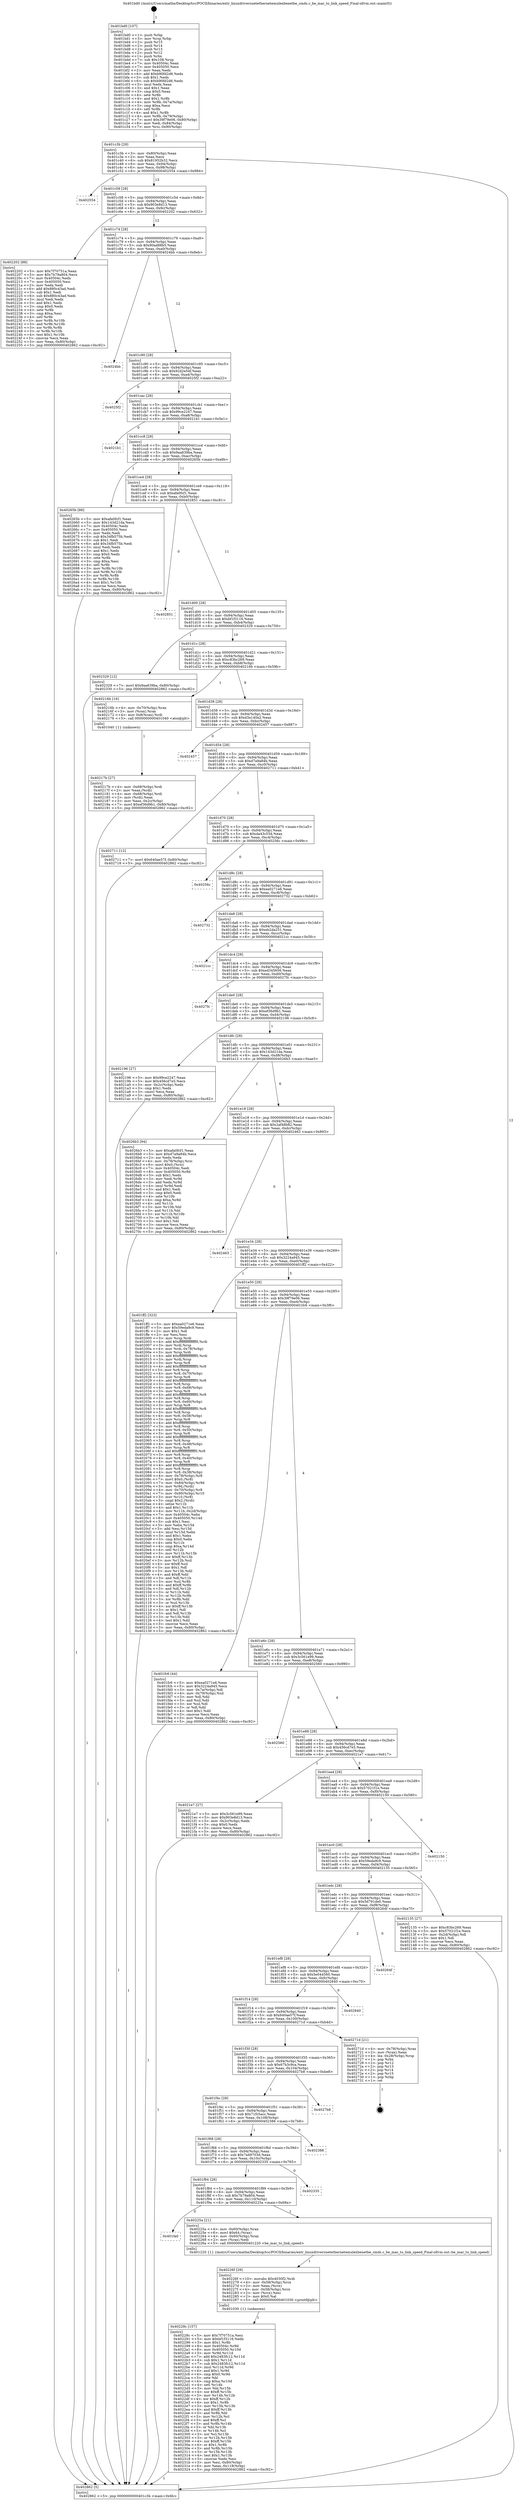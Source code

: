 digraph "0x401bd0" {
  label = "0x401bd0 (/mnt/c/Users/mathe/Desktop/tcc/POCII/binaries/extr_linuxdriversnetethernetemulexbenetbe_cmds.c_be_mac_to_link_speed_Final-ollvm.out::main(0))"
  labelloc = "t"
  node[shape=record]

  Entry [label="",width=0.3,height=0.3,shape=circle,fillcolor=black,style=filled]
  "0x401c3b" [label="{
     0x401c3b [29]\l
     | [instrs]\l
     &nbsp;&nbsp;0x401c3b \<+3\>: mov -0x80(%rbp),%eax\l
     &nbsp;&nbsp;0x401c3e \<+2\>: mov %eax,%ecx\l
     &nbsp;&nbsp;0x401c40 \<+6\>: sub $0x81952b32,%ecx\l
     &nbsp;&nbsp;0x401c46 \<+6\>: mov %eax,-0x94(%rbp)\l
     &nbsp;&nbsp;0x401c4c \<+6\>: mov %ecx,-0x98(%rbp)\l
     &nbsp;&nbsp;0x401c52 \<+6\>: je 0000000000402554 \<main+0x984\>\l
  }"]
  "0x402554" [label="{
     0x402554\l
  }", style=dashed]
  "0x401c58" [label="{
     0x401c58 [28]\l
     | [instrs]\l
     &nbsp;&nbsp;0x401c58 \<+5\>: jmp 0000000000401c5d \<main+0x8d\>\l
     &nbsp;&nbsp;0x401c5d \<+6\>: mov -0x94(%rbp),%eax\l
     &nbsp;&nbsp;0x401c63 \<+5\>: sub $0x903e8d13,%eax\l
     &nbsp;&nbsp;0x401c68 \<+6\>: mov %eax,-0x9c(%rbp)\l
     &nbsp;&nbsp;0x401c6e \<+6\>: je 0000000000402202 \<main+0x632\>\l
  }"]
  Exit [label="",width=0.3,height=0.3,shape=circle,fillcolor=black,style=filled,peripheries=2]
  "0x402202" [label="{
     0x402202 [88]\l
     | [instrs]\l
     &nbsp;&nbsp;0x402202 \<+5\>: mov $0x7f70751a,%eax\l
     &nbsp;&nbsp;0x402207 \<+5\>: mov $0x7b79a804,%ecx\l
     &nbsp;&nbsp;0x40220c \<+7\>: mov 0x40504c,%edx\l
     &nbsp;&nbsp;0x402213 \<+7\>: mov 0x405050,%esi\l
     &nbsp;&nbsp;0x40221a \<+2\>: mov %edx,%edi\l
     &nbsp;&nbsp;0x40221c \<+6\>: add $0x880c43ad,%edi\l
     &nbsp;&nbsp;0x402222 \<+3\>: sub $0x1,%edi\l
     &nbsp;&nbsp;0x402225 \<+6\>: sub $0x880c43ad,%edi\l
     &nbsp;&nbsp;0x40222b \<+3\>: imul %edi,%edx\l
     &nbsp;&nbsp;0x40222e \<+3\>: and $0x1,%edx\l
     &nbsp;&nbsp;0x402231 \<+3\>: cmp $0x0,%edx\l
     &nbsp;&nbsp;0x402234 \<+4\>: sete %r8b\l
     &nbsp;&nbsp;0x402238 \<+3\>: cmp $0xa,%esi\l
     &nbsp;&nbsp;0x40223b \<+4\>: setl %r9b\l
     &nbsp;&nbsp;0x40223f \<+3\>: mov %r8b,%r10b\l
     &nbsp;&nbsp;0x402242 \<+3\>: and %r9b,%r10b\l
     &nbsp;&nbsp;0x402245 \<+3\>: xor %r9b,%r8b\l
     &nbsp;&nbsp;0x402248 \<+3\>: or %r8b,%r10b\l
     &nbsp;&nbsp;0x40224b \<+4\>: test $0x1,%r10b\l
     &nbsp;&nbsp;0x40224f \<+3\>: cmovne %ecx,%eax\l
     &nbsp;&nbsp;0x402252 \<+3\>: mov %eax,-0x80(%rbp)\l
     &nbsp;&nbsp;0x402255 \<+5\>: jmp 0000000000402862 \<main+0xc92\>\l
  }"]
  "0x401c74" [label="{
     0x401c74 [28]\l
     | [instrs]\l
     &nbsp;&nbsp;0x401c74 \<+5\>: jmp 0000000000401c79 \<main+0xa9\>\l
     &nbsp;&nbsp;0x401c79 \<+6\>: mov -0x94(%rbp),%eax\l
     &nbsp;&nbsp;0x401c7f \<+5\>: sub $0x90ad88b5,%eax\l
     &nbsp;&nbsp;0x401c84 \<+6\>: mov %eax,-0xa0(%rbp)\l
     &nbsp;&nbsp;0x401c8a \<+6\>: je 00000000004024bb \<main+0x8eb\>\l
  }"]
  "0x40228c" [label="{
     0x40228c [157]\l
     | [instrs]\l
     &nbsp;&nbsp;0x40228c \<+5\>: mov $0x7f70751a,%esi\l
     &nbsp;&nbsp;0x402291 \<+5\>: mov $0xbf1f3116,%edx\l
     &nbsp;&nbsp;0x402296 \<+3\>: mov $0x1,%r8b\l
     &nbsp;&nbsp;0x402299 \<+8\>: mov 0x40504c,%r9d\l
     &nbsp;&nbsp;0x4022a1 \<+8\>: mov 0x405050,%r10d\l
     &nbsp;&nbsp;0x4022a9 \<+3\>: mov %r9d,%r11d\l
     &nbsp;&nbsp;0x4022ac \<+7\>: add $0x2483fc12,%r11d\l
     &nbsp;&nbsp;0x4022b3 \<+4\>: sub $0x1,%r11d\l
     &nbsp;&nbsp;0x4022b7 \<+7\>: sub $0x2483fc12,%r11d\l
     &nbsp;&nbsp;0x4022be \<+4\>: imul %r11d,%r9d\l
     &nbsp;&nbsp;0x4022c2 \<+4\>: and $0x1,%r9d\l
     &nbsp;&nbsp;0x4022c6 \<+4\>: cmp $0x0,%r9d\l
     &nbsp;&nbsp;0x4022ca \<+3\>: sete %bl\l
     &nbsp;&nbsp;0x4022cd \<+4\>: cmp $0xa,%r10d\l
     &nbsp;&nbsp;0x4022d1 \<+4\>: setl %r14b\l
     &nbsp;&nbsp;0x4022d5 \<+3\>: mov %bl,%r15b\l
     &nbsp;&nbsp;0x4022d8 \<+4\>: xor $0xff,%r15b\l
     &nbsp;&nbsp;0x4022dc \<+3\>: mov %r14b,%r12b\l
     &nbsp;&nbsp;0x4022df \<+4\>: xor $0xff,%r12b\l
     &nbsp;&nbsp;0x4022e3 \<+4\>: xor $0x1,%r8b\l
     &nbsp;&nbsp;0x4022e7 \<+3\>: mov %r15b,%r13b\l
     &nbsp;&nbsp;0x4022ea \<+4\>: and $0xff,%r13b\l
     &nbsp;&nbsp;0x4022ee \<+3\>: and %r8b,%bl\l
     &nbsp;&nbsp;0x4022f1 \<+3\>: mov %r12b,%cl\l
     &nbsp;&nbsp;0x4022f4 \<+3\>: and $0xff,%cl\l
     &nbsp;&nbsp;0x4022f7 \<+3\>: and %r8b,%r14b\l
     &nbsp;&nbsp;0x4022fa \<+3\>: or %bl,%r13b\l
     &nbsp;&nbsp;0x4022fd \<+3\>: or %r14b,%cl\l
     &nbsp;&nbsp;0x402300 \<+3\>: xor %cl,%r13b\l
     &nbsp;&nbsp;0x402303 \<+3\>: or %r12b,%r15b\l
     &nbsp;&nbsp;0x402306 \<+4\>: xor $0xff,%r15b\l
     &nbsp;&nbsp;0x40230a \<+4\>: or $0x1,%r8b\l
     &nbsp;&nbsp;0x40230e \<+3\>: and %r8b,%r15b\l
     &nbsp;&nbsp;0x402311 \<+3\>: or %r15b,%r13b\l
     &nbsp;&nbsp;0x402314 \<+4\>: test $0x1,%r13b\l
     &nbsp;&nbsp;0x402318 \<+3\>: cmovne %edx,%esi\l
     &nbsp;&nbsp;0x40231b \<+3\>: mov %esi,-0x80(%rbp)\l
     &nbsp;&nbsp;0x40231e \<+6\>: mov %eax,-0x118(%rbp)\l
     &nbsp;&nbsp;0x402324 \<+5\>: jmp 0000000000402862 \<main+0xc92\>\l
  }"]
  "0x4024bb" [label="{
     0x4024bb\l
  }", style=dashed]
  "0x401c90" [label="{
     0x401c90 [28]\l
     | [instrs]\l
     &nbsp;&nbsp;0x401c90 \<+5\>: jmp 0000000000401c95 \<main+0xc5\>\l
     &nbsp;&nbsp;0x401c95 \<+6\>: mov -0x94(%rbp),%eax\l
     &nbsp;&nbsp;0x401c9b \<+5\>: sub $0x92d2e54f,%eax\l
     &nbsp;&nbsp;0x401ca0 \<+6\>: mov %eax,-0xa4(%rbp)\l
     &nbsp;&nbsp;0x401ca6 \<+6\>: je 00000000004025f2 \<main+0xa22\>\l
  }"]
  "0x40226f" [label="{
     0x40226f [29]\l
     | [instrs]\l
     &nbsp;&nbsp;0x40226f \<+10\>: movabs $0x4030f2,%rdi\l
     &nbsp;&nbsp;0x402279 \<+4\>: mov -0x58(%rbp),%rcx\l
     &nbsp;&nbsp;0x40227d \<+2\>: mov %eax,(%rcx)\l
     &nbsp;&nbsp;0x40227f \<+4\>: mov -0x58(%rbp),%rcx\l
     &nbsp;&nbsp;0x402283 \<+2\>: mov (%rcx),%esi\l
     &nbsp;&nbsp;0x402285 \<+2\>: mov $0x0,%al\l
     &nbsp;&nbsp;0x402287 \<+5\>: call 0000000000401030 \<printf@plt\>\l
     | [calls]\l
     &nbsp;&nbsp;0x401030 \{1\} (unknown)\l
  }"]
  "0x4025f2" [label="{
     0x4025f2\l
  }", style=dashed]
  "0x401cac" [label="{
     0x401cac [28]\l
     | [instrs]\l
     &nbsp;&nbsp;0x401cac \<+5\>: jmp 0000000000401cb1 \<main+0xe1\>\l
     &nbsp;&nbsp;0x401cb1 \<+6\>: mov -0x94(%rbp),%eax\l
     &nbsp;&nbsp;0x401cb7 \<+5\>: sub $0x99ce2247,%eax\l
     &nbsp;&nbsp;0x401cbc \<+6\>: mov %eax,-0xa8(%rbp)\l
     &nbsp;&nbsp;0x401cc2 \<+6\>: je 00000000004021b1 \<main+0x5e1\>\l
  }"]
  "0x401fa0" [label="{
     0x401fa0\l
  }", style=dashed]
  "0x4021b1" [label="{
     0x4021b1\l
  }", style=dashed]
  "0x401cc8" [label="{
     0x401cc8 [28]\l
     | [instrs]\l
     &nbsp;&nbsp;0x401cc8 \<+5\>: jmp 0000000000401ccd \<main+0xfd\>\l
     &nbsp;&nbsp;0x401ccd \<+6\>: mov -0x94(%rbp),%eax\l
     &nbsp;&nbsp;0x401cd3 \<+5\>: sub $0x9aa639ba,%eax\l
     &nbsp;&nbsp;0x401cd8 \<+6\>: mov %eax,-0xac(%rbp)\l
     &nbsp;&nbsp;0x401cde \<+6\>: je 000000000040265b \<main+0xa8b\>\l
  }"]
  "0x40225a" [label="{
     0x40225a [21]\l
     | [instrs]\l
     &nbsp;&nbsp;0x40225a \<+4\>: mov -0x60(%rbp),%rax\l
     &nbsp;&nbsp;0x40225e \<+6\>: movl $0x64,(%rax)\l
     &nbsp;&nbsp;0x402264 \<+4\>: mov -0x60(%rbp),%rax\l
     &nbsp;&nbsp;0x402268 \<+2\>: mov (%rax),%edi\l
     &nbsp;&nbsp;0x40226a \<+5\>: call 0000000000401220 \<be_mac_to_link_speed\>\l
     | [calls]\l
     &nbsp;&nbsp;0x401220 \{1\} (/mnt/c/Users/mathe/Desktop/tcc/POCII/binaries/extr_linuxdriversnetethernetemulexbenetbe_cmds.c_be_mac_to_link_speed_Final-ollvm.out::be_mac_to_link_speed)\l
  }"]
  "0x40265b" [label="{
     0x40265b [88]\l
     | [instrs]\l
     &nbsp;&nbsp;0x40265b \<+5\>: mov $0xafa0fcf1,%eax\l
     &nbsp;&nbsp;0x402660 \<+5\>: mov $0x143d21da,%ecx\l
     &nbsp;&nbsp;0x402665 \<+7\>: mov 0x40504c,%edx\l
     &nbsp;&nbsp;0x40266c \<+7\>: mov 0x405050,%esi\l
     &nbsp;&nbsp;0x402673 \<+2\>: mov %edx,%edi\l
     &nbsp;&nbsp;0x402675 \<+6\>: sub $0x34fb575b,%edi\l
     &nbsp;&nbsp;0x40267b \<+3\>: sub $0x1,%edi\l
     &nbsp;&nbsp;0x40267e \<+6\>: add $0x34fb575b,%edi\l
     &nbsp;&nbsp;0x402684 \<+3\>: imul %edi,%edx\l
     &nbsp;&nbsp;0x402687 \<+3\>: and $0x1,%edx\l
     &nbsp;&nbsp;0x40268a \<+3\>: cmp $0x0,%edx\l
     &nbsp;&nbsp;0x40268d \<+4\>: sete %r8b\l
     &nbsp;&nbsp;0x402691 \<+3\>: cmp $0xa,%esi\l
     &nbsp;&nbsp;0x402694 \<+4\>: setl %r9b\l
     &nbsp;&nbsp;0x402698 \<+3\>: mov %r8b,%r10b\l
     &nbsp;&nbsp;0x40269b \<+3\>: and %r9b,%r10b\l
     &nbsp;&nbsp;0x40269e \<+3\>: xor %r9b,%r8b\l
     &nbsp;&nbsp;0x4026a1 \<+3\>: or %r8b,%r10b\l
     &nbsp;&nbsp;0x4026a4 \<+4\>: test $0x1,%r10b\l
     &nbsp;&nbsp;0x4026a8 \<+3\>: cmovne %ecx,%eax\l
     &nbsp;&nbsp;0x4026ab \<+3\>: mov %eax,-0x80(%rbp)\l
     &nbsp;&nbsp;0x4026ae \<+5\>: jmp 0000000000402862 \<main+0xc92\>\l
  }"]
  "0x401ce4" [label="{
     0x401ce4 [28]\l
     | [instrs]\l
     &nbsp;&nbsp;0x401ce4 \<+5\>: jmp 0000000000401ce9 \<main+0x119\>\l
     &nbsp;&nbsp;0x401ce9 \<+6\>: mov -0x94(%rbp),%eax\l
     &nbsp;&nbsp;0x401cef \<+5\>: sub $0xafa0fcf1,%eax\l
     &nbsp;&nbsp;0x401cf4 \<+6\>: mov %eax,-0xb0(%rbp)\l
     &nbsp;&nbsp;0x401cfa \<+6\>: je 0000000000402851 \<main+0xc81\>\l
  }"]
  "0x401f84" [label="{
     0x401f84 [28]\l
     | [instrs]\l
     &nbsp;&nbsp;0x401f84 \<+5\>: jmp 0000000000401f89 \<main+0x3b9\>\l
     &nbsp;&nbsp;0x401f89 \<+6\>: mov -0x94(%rbp),%eax\l
     &nbsp;&nbsp;0x401f8f \<+5\>: sub $0x7b79a804,%eax\l
     &nbsp;&nbsp;0x401f94 \<+6\>: mov %eax,-0x110(%rbp)\l
     &nbsp;&nbsp;0x401f9a \<+6\>: je 000000000040225a \<main+0x68a\>\l
  }"]
  "0x402851" [label="{
     0x402851\l
  }", style=dashed]
  "0x401d00" [label="{
     0x401d00 [28]\l
     | [instrs]\l
     &nbsp;&nbsp;0x401d00 \<+5\>: jmp 0000000000401d05 \<main+0x135\>\l
     &nbsp;&nbsp;0x401d05 \<+6\>: mov -0x94(%rbp),%eax\l
     &nbsp;&nbsp;0x401d0b \<+5\>: sub $0xbf1f3116,%eax\l
     &nbsp;&nbsp;0x401d10 \<+6\>: mov %eax,-0xb4(%rbp)\l
     &nbsp;&nbsp;0x401d16 \<+6\>: je 0000000000402329 \<main+0x759\>\l
  }"]
  "0x402335" [label="{
     0x402335\l
  }", style=dashed]
  "0x402329" [label="{
     0x402329 [12]\l
     | [instrs]\l
     &nbsp;&nbsp;0x402329 \<+7\>: movl $0x9aa639ba,-0x80(%rbp)\l
     &nbsp;&nbsp;0x402330 \<+5\>: jmp 0000000000402862 \<main+0xc92\>\l
  }"]
  "0x401d1c" [label="{
     0x401d1c [28]\l
     | [instrs]\l
     &nbsp;&nbsp;0x401d1c \<+5\>: jmp 0000000000401d21 \<main+0x151\>\l
     &nbsp;&nbsp;0x401d21 \<+6\>: mov -0x94(%rbp),%eax\l
     &nbsp;&nbsp;0x401d27 \<+5\>: sub $0xc83bc269,%eax\l
     &nbsp;&nbsp;0x401d2c \<+6\>: mov %eax,-0xb8(%rbp)\l
     &nbsp;&nbsp;0x401d32 \<+6\>: je 000000000040216b \<main+0x59b\>\l
  }"]
  "0x401f68" [label="{
     0x401f68 [28]\l
     | [instrs]\l
     &nbsp;&nbsp;0x401f68 \<+5\>: jmp 0000000000401f6d \<main+0x39d\>\l
     &nbsp;&nbsp;0x401f6d \<+6\>: mov -0x94(%rbp),%eax\l
     &nbsp;&nbsp;0x401f73 \<+5\>: sub $0x7a49703d,%eax\l
     &nbsp;&nbsp;0x401f78 \<+6\>: mov %eax,-0x10c(%rbp)\l
     &nbsp;&nbsp;0x401f7e \<+6\>: je 0000000000402335 \<main+0x765\>\l
  }"]
  "0x40216b" [label="{
     0x40216b [16]\l
     | [instrs]\l
     &nbsp;&nbsp;0x40216b \<+4\>: mov -0x70(%rbp),%rax\l
     &nbsp;&nbsp;0x40216f \<+3\>: mov (%rax),%rax\l
     &nbsp;&nbsp;0x402172 \<+4\>: mov 0x8(%rax),%rdi\l
     &nbsp;&nbsp;0x402176 \<+5\>: call 0000000000401040 \<atoi@plt\>\l
     | [calls]\l
     &nbsp;&nbsp;0x401040 \{1\} (unknown)\l
  }"]
  "0x401d38" [label="{
     0x401d38 [28]\l
     | [instrs]\l
     &nbsp;&nbsp;0x401d38 \<+5\>: jmp 0000000000401d3d \<main+0x16d\>\l
     &nbsp;&nbsp;0x401d3d \<+6\>: mov -0x94(%rbp),%eax\l
     &nbsp;&nbsp;0x401d43 \<+5\>: sub $0xd3a140a2,%eax\l
     &nbsp;&nbsp;0x401d48 \<+6\>: mov %eax,-0xbc(%rbp)\l
     &nbsp;&nbsp;0x401d4e \<+6\>: je 0000000000402457 \<main+0x887\>\l
  }"]
  "0x402388" [label="{
     0x402388\l
  }", style=dashed]
  "0x402457" [label="{
     0x402457\l
  }", style=dashed]
  "0x401d54" [label="{
     0x401d54 [28]\l
     | [instrs]\l
     &nbsp;&nbsp;0x401d54 \<+5\>: jmp 0000000000401d59 \<main+0x189\>\l
     &nbsp;&nbsp;0x401d59 \<+6\>: mov -0x94(%rbp),%eax\l
     &nbsp;&nbsp;0x401d5f \<+5\>: sub $0xd7a9a84b,%eax\l
     &nbsp;&nbsp;0x401d64 \<+6\>: mov %eax,-0xc0(%rbp)\l
     &nbsp;&nbsp;0x401d6a \<+6\>: je 0000000000402711 \<main+0xb41\>\l
  }"]
  "0x401f4c" [label="{
     0x401f4c [28]\l
     | [instrs]\l
     &nbsp;&nbsp;0x401f4c \<+5\>: jmp 0000000000401f51 \<main+0x381\>\l
     &nbsp;&nbsp;0x401f51 \<+6\>: mov -0x94(%rbp),%eax\l
     &nbsp;&nbsp;0x401f57 \<+5\>: sub $0x71fc5acc,%eax\l
     &nbsp;&nbsp;0x401f5c \<+6\>: mov %eax,-0x108(%rbp)\l
     &nbsp;&nbsp;0x401f62 \<+6\>: je 0000000000402388 \<main+0x7b8\>\l
  }"]
  "0x402711" [label="{
     0x402711 [12]\l
     | [instrs]\l
     &nbsp;&nbsp;0x402711 \<+7\>: movl $0x640ae57f,-0x80(%rbp)\l
     &nbsp;&nbsp;0x402718 \<+5\>: jmp 0000000000402862 \<main+0xc92\>\l
  }"]
  "0x401d70" [label="{
     0x401d70 [28]\l
     | [instrs]\l
     &nbsp;&nbsp;0x401d70 \<+5\>: jmp 0000000000401d75 \<main+0x1a5\>\l
     &nbsp;&nbsp;0x401d75 \<+6\>: mov -0x94(%rbp),%eax\l
     &nbsp;&nbsp;0x401d7b \<+5\>: sub $0xda43c53d,%eax\l
     &nbsp;&nbsp;0x401d80 \<+6\>: mov %eax,-0xc4(%rbp)\l
     &nbsp;&nbsp;0x401d86 \<+6\>: je 000000000040256c \<main+0x99c\>\l
  }"]
  "0x4027b8" [label="{
     0x4027b8\l
  }", style=dashed]
  "0x40256c" [label="{
     0x40256c\l
  }", style=dashed]
  "0x401d8c" [label="{
     0x401d8c [28]\l
     | [instrs]\l
     &nbsp;&nbsp;0x401d8c \<+5\>: jmp 0000000000401d91 \<main+0x1c1\>\l
     &nbsp;&nbsp;0x401d91 \<+6\>: mov -0x94(%rbp),%eax\l
     &nbsp;&nbsp;0x401d97 \<+5\>: sub $0xea0271e6,%eax\l
     &nbsp;&nbsp;0x401d9c \<+6\>: mov %eax,-0xc8(%rbp)\l
     &nbsp;&nbsp;0x401da2 \<+6\>: je 0000000000402732 \<main+0xb62\>\l
  }"]
  "0x401f30" [label="{
     0x401f30 [28]\l
     | [instrs]\l
     &nbsp;&nbsp;0x401f30 \<+5\>: jmp 0000000000401f35 \<main+0x365\>\l
     &nbsp;&nbsp;0x401f35 \<+6\>: mov -0x94(%rbp),%eax\l
     &nbsp;&nbsp;0x401f3b \<+5\>: sub $0x67b3c9ca,%eax\l
     &nbsp;&nbsp;0x401f40 \<+6\>: mov %eax,-0x104(%rbp)\l
     &nbsp;&nbsp;0x401f46 \<+6\>: je 00000000004027b8 \<main+0xbe8\>\l
  }"]
  "0x402732" [label="{
     0x402732\l
  }", style=dashed]
  "0x401da8" [label="{
     0x401da8 [28]\l
     | [instrs]\l
     &nbsp;&nbsp;0x401da8 \<+5\>: jmp 0000000000401dad \<main+0x1dd\>\l
     &nbsp;&nbsp;0x401dad \<+6\>: mov -0x94(%rbp),%eax\l
     &nbsp;&nbsp;0x401db3 \<+5\>: sub $0xeb2da251,%eax\l
     &nbsp;&nbsp;0x401db8 \<+6\>: mov %eax,-0xcc(%rbp)\l
     &nbsp;&nbsp;0x401dbe \<+6\>: je 00000000004021cc \<main+0x5fc\>\l
  }"]
  "0x40271d" [label="{
     0x40271d [21]\l
     | [instrs]\l
     &nbsp;&nbsp;0x40271d \<+4\>: mov -0x78(%rbp),%rax\l
     &nbsp;&nbsp;0x402721 \<+2\>: mov (%rax),%eax\l
     &nbsp;&nbsp;0x402723 \<+4\>: lea -0x28(%rbp),%rsp\l
     &nbsp;&nbsp;0x402727 \<+1\>: pop %rbx\l
     &nbsp;&nbsp;0x402728 \<+2\>: pop %r12\l
     &nbsp;&nbsp;0x40272a \<+2\>: pop %r13\l
     &nbsp;&nbsp;0x40272c \<+2\>: pop %r14\l
     &nbsp;&nbsp;0x40272e \<+2\>: pop %r15\l
     &nbsp;&nbsp;0x402730 \<+1\>: pop %rbp\l
     &nbsp;&nbsp;0x402731 \<+1\>: ret\l
  }"]
  "0x4021cc" [label="{
     0x4021cc\l
  }", style=dashed]
  "0x401dc4" [label="{
     0x401dc4 [28]\l
     | [instrs]\l
     &nbsp;&nbsp;0x401dc4 \<+5\>: jmp 0000000000401dc9 \<main+0x1f9\>\l
     &nbsp;&nbsp;0x401dc9 \<+6\>: mov -0x94(%rbp),%eax\l
     &nbsp;&nbsp;0x401dcf \<+5\>: sub $0xed345656,%eax\l
     &nbsp;&nbsp;0x401dd4 \<+6\>: mov %eax,-0xd0(%rbp)\l
     &nbsp;&nbsp;0x401dda \<+6\>: je 00000000004027fc \<main+0xc2c\>\l
  }"]
  "0x401f14" [label="{
     0x401f14 [28]\l
     | [instrs]\l
     &nbsp;&nbsp;0x401f14 \<+5\>: jmp 0000000000401f19 \<main+0x349\>\l
     &nbsp;&nbsp;0x401f19 \<+6\>: mov -0x94(%rbp),%eax\l
     &nbsp;&nbsp;0x401f1f \<+5\>: sub $0x640ae57f,%eax\l
     &nbsp;&nbsp;0x401f24 \<+6\>: mov %eax,-0x100(%rbp)\l
     &nbsp;&nbsp;0x401f2a \<+6\>: je 000000000040271d \<main+0xb4d\>\l
  }"]
  "0x4027fc" [label="{
     0x4027fc\l
  }", style=dashed]
  "0x401de0" [label="{
     0x401de0 [28]\l
     | [instrs]\l
     &nbsp;&nbsp;0x401de0 \<+5\>: jmp 0000000000401de5 \<main+0x215\>\l
     &nbsp;&nbsp;0x401de5 \<+6\>: mov -0x94(%rbp),%eax\l
     &nbsp;&nbsp;0x401deb \<+5\>: sub $0xef36d9b1,%eax\l
     &nbsp;&nbsp;0x401df0 \<+6\>: mov %eax,-0xd4(%rbp)\l
     &nbsp;&nbsp;0x401df6 \<+6\>: je 0000000000402196 \<main+0x5c6\>\l
  }"]
  "0x402840" [label="{
     0x402840\l
  }", style=dashed]
  "0x402196" [label="{
     0x402196 [27]\l
     | [instrs]\l
     &nbsp;&nbsp;0x402196 \<+5\>: mov $0x99ce2247,%eax\l
     &nbsp;&nbsp;0x40219b \<+5\>: mov $0x456cd7e5,%ecx\l
     &nbsp;&nbsp;0x4021a0 \<+3\>: mov -0x2c(%rbp),%edx\l
     &nbsp;&nbsp;0x4021a3 \<+3\>: cmp $0x1,%edx\l
     &nbsp;&nbsp;0x4021a6 \<+3\>: cmovl %ecx,%eax\l
     &nbsp;&nbsp;0x4021a9 \<+3\>: mov %eax,-0x80(%rbp)\l
     &nbsp;&nbsp;0x4021ac \<+5\>: jmp 0000000000402862 \<main+0xc92\>\l
  }"]
  "0x401dfc" [label="{
     0x401dfc [28]\l
     | [instrs]\l
     &nbsp;&nbsp;0x401dfc \<+5\>: jmp 0000000000401e01 \<main+0x231\>\l
     &nbsp;&nbsp;0x401e01 \<+6\>: mov -0x94(%rbp),%eax\l
     &nbsp;&nbsp;0x401e07 \<+5\>: sub $0x143d21da,%eax\l
     &nbsp;&nbsp;0x401e0c \<+6\>: mov %eax,-0xd8(%rbp)\l
     &nbsp;&nbsp;0x401e12 \<+6\>: je 00000000004026b3 \<main+0xae3\>\l
  }"]
  "0x401ef8" [label="{
     0x401ef8 [28]\l
     | [instrs]\l
     &nbsp;&nbsp;0x401ef8 \<+5\>: jmp 0000000000401efd \<main+0x32d\>\l
     &nbsp;&nbsp;0x401efd \<+6\>: mov -0x94(%rbp),%eax\l
     &nbsp;&nbsp;0x401f03 \<+5\>: sub $0x5e044560,%eax\l
     &nbsp;&nbsp;0x401f08 \<+6\>: mov %eax,-0xfc(%rbp)\l
     &nbsp;&nbsp;0x401f0e \<+6\>: je 0000000000402840 \<main+0xc70\>\l
  }"]
  "0x4026b3" [label="{
     0x4026b3 [94]\l
     | [instrs]\l
     &nbsp;&nbsp;0x4026b3 \<+5\>: mov $0xafa0fcf1,%eax\l
     &nbsp;&nbsp;0x4026b8 \<+5\>: mov $0xd7a9a84b,%ecx\l
     &nbsp;&nbsp;0x4026bd \<+2\>: xor %edx,%edx\l
     &nbsp;&nbsp;0x4026bf \<+4\>: mov -0x78(%rbp),%rsi\l
     &nbsp;&nbsp;0x4026c3 \<+6\>: movl $0x0,(%rsi)\l
     &nbsp;&nbsp;0x4026c9 \<+7\>: mov 0x40504c,%edi\l
     &nbsp;&nbsp;0x4026d0 \<+8\>: mov 0x405050,%r8d\l
     &nbsp;&nbsp;0x4026d8 \<+3\>: sub $0x1,%edx\l
     &nbsp;&nbsp;0x4026db \<+3\>: mov %edi,%r9d\l
     &nbsp;&nbsp;0x4026de \<+3\>: add %edx,%r9d\l
     &nbsp;&nbsp;0x4026e1 \<+4\>: imul %r9d,%edi\l
     &nbsp;&nbsp;0x4026e5 \<+3\>: and $0x1,%edi\l
     &nbsp;&nbsp;0x4026e8 \<+3\>: cmp $0x0,%edi\l
     &nbsp;&nbsp;0x4026eb \<+4\>: sete %r10b\l
     &nbsp;&nbsp;0x4026ef \<+4\>: cmp $0xa,%r8d\l
     &nbsp;&nbsp;0x4026f3 \<+4\>: setl %r11b\l
     &nbsp;&nbsp;0x4026f7 \<+3\>: mov %r10b,%bl\l
     &nbsp;&nbsp;0x4026fa \<+3\>: and %r11b,%bl\l
     &nbsp;&nbsp;0x4026fd \<+3\>: xor %r11b,%r10b\l
     &nbsp;&nbsp;0x402700 \<+3\>: or %r10b,%bl\l
     &nbsp;&nbsp;0x402703 \<+3\>: test $0x1,%bl\l
     &nbsp;&nbsp;0x402706 \<+3\>: cmovne %ecx,%eax\l
     &nbsp;&nbsp;0x402709 \<+3\>: mov %eax,-0x80(%rbp)\l
     &nbsp;&nbsp;0x40270c \<+5\>: jmp 0000000000402862 \<main+0xc92\>\l
  }"]
  "0x401e18" [label="{
     0x401e18 [28]\l
     | [instrs]\l
     &nbsp;&nbsp;0x401e18 \<+5\>: jmp 0000000000401e1d \<main+0x24d\>\l
     &nbsp;&nbsp;0x401e1d \<+6\>: mov -0x94(%rbp),%eax\l
     &nbsp;&nbsp;0x401e23 \<+5\>: sub $0x2af48b82,%eax\l
     &nbsp;&nbsp;0x401e28 \<+6\>: mov %eax,-0xdc(%rbp)\l
     &nbsp;&nbsp;0x401e2e \<+6\>: je 0000000000402463 \<main+0x893\>\l
  }"]
  "0x40264f" [label="{
     0x40264f\l
  }", style=dashed]
  "0x402463" [label="{
     0x402463\l
  }", style=dashed]
  "0x401e34" [label="{
     0x401e34 [28]\l
     | [instrs]\l
     &nbsp;&nbsp;0x401e34 \<+5\>: jmp 0000000000401e39 \<main+0x269\>\l
     &nbsp;&nbsp;0x401e39 \<+6\>: mov -0x94(%rbp),%eax\l
     &nbsp;&nbsp;0x401e3f \<+5\>: sub $0x3224a945,%eax\l
     &nbsp;&nbsp;0x401e44 \<+6\>: mov %eax,-0xe0(%rbp)\l
     &nbsp;&nbsp;0x401e4a \<+6\>: je 0000000000401ff2 \<main+0x422\>\l
  }"]
  "0x40217b" [label="{
     0x40217b [27]\l
     | [instrs]\l
     &nbsp;&nbsp;0x40217b \<+4\>: mov -0x68(%rbp),%rdi\l
     &nbsp;&nbsp;0x40217f \<+2\>: mov %eax,(%rdi)\l
     &nbsp;&nbsp;0x402181 \<+4\>: mov -0x68(%rbp),%rdi\l
     &nbsp;&nbsp;0x402185 \<+2\>: mov (%rdi),%eax\l
     &nbsp;&nbsp;0x402187 \<+3\>: mov %eax,-0x2c(%rbp)\l
     &nbsp;&nbsp;0x40218a \<+7\>: movl $0xef36d9b1,-0x80(%rbp)\l
     &nbsp;&nbsp;0x402191 \<+5\>: jmp 0000000000402862 \<main+0xc92\>\l
  }"]
  "0x401ff2" [label="{
     0x401ff2 [323]\l
     | [instrs]\l
     &nbsp;&nbsp;0x401ff2 \<+5\>: mov $0xea0271e6,%eax\l
     &nbsp;&nbsp;0x401ff7 \<+5\>: mov $0x59eda9c9,%ecx\l
     &nbsp;&nbsp;0x401ffc \<+2\>: mov $0x1,%dl\l
     &nbsp;&nbsp;0x401ffe \<+2\>: xor %esi,%esi\l
     &nbsp;&nbsp;0x402000 \<+3\>: mov %rsp,%rdi\l
     &nbsp;&nbsp;0x402003 \<+4\>: add $0xfffffffffffffff0,%rdi\l
     &nbsp;&nbsp;0x402007 \<+3\>: mov %rdi,%rsp\l
     &nbsp;&nbsp;0x40200a \<+4\>: mov %rdi,-0x78(%rbp)\l
     &nbsp;&nbsp;0x40200e \<+3\>: mov %rsp,%rdi\l
     &nbsp;&nbsp;0x402011 \<+4\>: add $0xfffffffffffffff0,%rdi\l
     &nbsp;&nbsp;0x402015 \<+3\>: mov %rdi,%rsp\l
     &nbsp;&nbsp;0x402018 \<+3\>: mov %rsp,%r8\l
     &nbsp;&nbsp;0x40201b \<+4\>: add $0xfffffffffffffff0,%r8\l
     &nbsp;&nbsp;0x40201f \<+3\>: mov %r8,%rsp\l
     &nbsp;&nbsp;0x402022 \<+4\>: mov %r8,-0x70(%rbp)\l
     &nbsp;&nbsp;0x402026 \<+3\>: mov %rsp,%r8\l
     &nbsp;&nbsp;0x402029 \<+4\>: add $0xfffffffffffffff0,%r8\l
     &nbsp;&nbsp;0x40202d \<+3\>: mov %r8,%rsp\l
     &nbsp;&nbsp;0x402030 \<+4\>: mov %r8,-0x68(%rbp)\l
     &nbsp;&nbsp;0x402034 \<+3\>: mov %rsp,%r8\l
     &nbsp;&nbsp;0x402037 \<+4\>: add $0xfffffffffffffff0,%r8\l
     &nbsp;&nbsp;0x40203b \<+3\>: mov %r8,%rsp\l
     &nbsp;&nbsp;0x40203e \<+4\>: mov %r8,-0x60(%rbp)\l
     &nbsp;&nbsp;0x402042 \<+3\>: mov %rsp,%r8\l
     &nbsp;&nbsp;0x402045 \<+4\>: add $0xfffffffffffffff0,%r8\l
     &nbsp;&nbsp;0x402049 \<+3\>: mov %r8,%rsp\l
     &nbsp;&nbsp;0x40204c \<+4\>: mov %r8,-0x58(%rbp)\l
     &nbsp;&nbsp;0x402050 \<+3\>: mov %rsp,%r8\l
     &nbsp;&nbsp;0x402053 \<+4\>: add $0xfffffffffffffff0,%r8\l
     &nbsp;&nbsp;0x402057 \<+3\>: mov %r8,%rsp\l
     &nbsp;&nbsp;0x40205a \<+4\>: mov %r8,-0x50(%rbp)\l
     &nbsp;&nbsp;0x40205e \<+3\>: mov %rsp,%r8\l
     &nbsp;&nbsp;0x402061 \<+4\>: add $0xfffffffffffffff0,%r8\l
     &nbsp;&nbsp;0x402065 \<+3\>: mov %r8,%rsp\l
     &nbsp;&nbsp;0x402068 \<+4\>: mov %r8,-0x48(%rbp)\l
     &nbsp;&nbsp;0x40206c \<+3\>: mov %rsp,%r8\l
     &nbsp;&nbsp;0x40206f \<+4\>: add $0xfffffffffffffff0,%r8\l
     &nbsp;&nbsp;0x402073 \<+3\>: mov %r8,%rsp\l
     &nbsp;&nbsp;0x402076 \<+4\>: mov %r8,-0x40(%rbp)\l
     &nbsp;&nbsp;0x40207a \<+3\>: mov %rsp,%r8\l
     &nbsp;&nbsp;0x40207d \<+4\>: add $0xfffffffffffffff0,%r8\l
     &nbsp;&nbsp;0x402081 \<+3\>: mov %r8,%rsp\l
     &nbsp;&nbsp;0x402084 \<+4\>: mov %r8,-0x38(%rbp)\l
     &nbsp;&nbsp;0x402088 \<+4\>: mov -0x78(%rbp),%r8\l
     &nbsp;&nbsp;0x40208c \<+7\>: movl $0x0,(%r8)\l
     &nbsp;&nbsp;0x402093 \<+7\>: mov -0x84(%rbp),%r9d\l
     &nbsp;&nbsp;0x40209a \<+3\>: mov %r9d,(%rdi)\l
     &nbsp;&nbsp;0x40209d \<+4\>: mov -0x70(%rbp),%r8\l
     &nbsp;&nbsp;0x4020a1 \<+7\>: mov -0x90(%rbp),%r10\l
     &nbsp;&nbsp;0x4020a8 \<+3\>: mov %r10,(%r8)\l
     &nbsp;&nbsp;0x4020ab \<+3\>: cmpl $0x2,(%rdi)\l
     &nbsp;&nbsp;0x4020ae \<+4\>: setne %r11b\l
     &nbsp;&nbsp;0x4020b2 \<+4\>: and $0x1,%r11b\l
     &nbsp;&nbsp;0x4020b6 \<+4\>: mov %r11b,-0x2d(%rbp)\l
     &nbsp;&nbsp;0x4020ba \<+7\>: mov 0x40504c,%ebx\l
     &nbsp;&nbsp;0x4020c1 \<+8\>: mov 0x405050,%r14d\l
     &nbsp;&nbsp;0x4020c9 \<+3\>: sub $0x1,%esi\l
     &nbsp;&nbsp;0x4020cc \<+3\>: mov %ebx,%r15d\l
     &nbsp;&nbsp;0x4020cf \<+3\>: add %esi,%r15d\l
     &nbsp;&nbsp;0x4020d2 \<+4\>: imul %r15d,%ebx\l
     &nbsp;&nbsp;0x4020d6 \<+3\>: and $0x1,%ebx\l
     &nbsp;&nbsp;0x4020d9 \<+3\>: cmp $0x0,%ebx\l
     &nbsp;&nbsp;0x4020dc \<+4\>: sete %r11b\l
     &nbsp;&nbsp;0x4020e0 \<+4\>: cmp $0xa,%r14d\l
     &nbsp;&nbsp;0x4020e4 \<+4\>: setl %r12b\l
     &nbsp;&nbsp;0x4020e8 \<+3\>: mov %r11b,%r13b\l
     &nbsp;&nbsp;0x4020eb \<+4\>: xor $0xff,%r13b\l
     &nbsp;&nbsp;0x4020ef \<+3\>: mov %r12b,%sil\l
     &nbsp;&nbsp;0x4020f2 \<+4\>: xor $0xff,%sil\l
     &nbsp;&nbsp;0x4020f6 \<+3\>: xor $0x1,%dl\l
     &nbsp;&nbsp;0x4020f9 \<+3\>: mov %r13b,%dil\l
     &nbsp;&nbsp;0x4020fc \<+4\>: and $0xff,%dil\l
     &nbsp;&nbsp;0x402100 \<+3\>: and %dl,%r11b\l
     &nbsp;&nbsp;0x402103 \<+3\>: mov %sil,%r8b\l
     &nbsp;&nbsp;0x402106 \<+4\>: and $0xff,%r8b\l
     &nbsp;&nbsp;0x40210a \<+3\>: and %dl,%r12b\l
     &nbsp;&nbsp;0x40210d \<+3\>: or %r11b,%dil\l
     &nbsp;&nbsp;0x402110 \<+3\>: or %r12b,%r8b\l
     &nbsp;&nbsp;0x402113 \<+3\>: xor %r8b,%dil\l
     &nbsp;&nbsp;0x402116 \<+3\>: or %sil,%r13b\l
     &nbsp;&nbsp;0x402119 \<+4\>: xor $0xff,%r13b\l
     &nbsp;&nbsp;0x40211d \<+3\>: or $0x1,%dl\l
     &nbsp;&nbsp;0x402120 \<+3\>: and %dl,%r13b\l
     &nbsp;&nbsp;0x402123 \<+3\>: or %r13b,%dil\l
     &nbsp;&nbsp;0x402126 \<+4\>: test $0x1,%dil\l
     &nbsp;&nbsp;0x40212a \<+3\>: cmovne %ecx,%eax\l
     &nbsp;&nbsp;0x40212d \<+3\>: mov %eax,-0x80(%rbp)\l
     &nbsp;&nbsp;0x402130 \<+5\>: jmp 0000000000402862 \<main+0xc92\>\l
  }"]
  "0x401e50" [label="{
     0x401e50 [28]\l
     | [instrs]\l
     &nbsp;&nbsp;0x401e50 \<+5\>: jmp 0000000000401e55 \<main+0x285\>\l
     &nbsp;&nbsp;0x401e55 \<+6\>: mov -0x94(%rbp),%eax\l
     &nbsp;&nbsp;0x401e5b \<+5\>: sub $0x39f79e06,%eax\l
     &nbsp;&nbsp;0x401e60 \<+6\>: mov %eax,-0xe4(%rbp)\l
     &nbsp;&nbsp;0x401e66 \<+6\>: je 0000000000401fc6 \<main+0x3f6\>\l
  }"]
  "0x401edc" [label="{
     0x401edc [28]\l
     | [instrs]\l
     &nbsp;&nbsp;0x401edc \<+5\>: jmp 0000000000401ee1 \<main+0x311\>\l
     &nbsp;&nbsp;0x401ee1 \<+6\>: mov -0x94(%rbp),%eax\l
     &nbsp;&nbsp;0x401ee7 \<+5\>: sub $0x5d791de0,%eax\l
     &nbsp;&nbsp;0x401eec \<+6\>: mov %eax,-0xf8(%rbp)\l
     &nbsp;&nbsp;0x401ef2 \<+6\>: je 000000000040264f \<main+0xa7f\>\l
  }"]
  "0x401fc6" [label="{
     0x401fc6 [44]\l
     | [instrs]\l
     &nbsp;&nbsp;0x401fc6 \<+5\>: mov $0xea0271e6,%eax\l
     &nbsp;&nbsp;0x401fcb \<+5\>: mov $0x3224a945,%ecx\l
     &nbsp;&nbsp;0x401fd0 \<+3\>: mov -0x7a(%rbp),%dl\l
     &nbsp;&nbsp;0x401fd3 \<+4\>: mov -0x79(%rbp),%sil\l
     &nbsp;&nbsp;0x401fd7 \<+3\>: mov %dl,%dil\l
     &nbsp;&nbsp;0x401fda \<+3\>: and %sil,%dil\l
     &nbsp;&nbsp;0x401fdd \<+3\>: xor %sil,%dl\l
     &nbsp;&nbsp;0x401fe0 \<+3\>: or %dl,%dil\l
     &nbsp;&nbsp;0x401fe3 \<+4\>: test $0x1,%dil\l
     &nbsp;&nbsp;0x401fe7 \<+3\>: cmovne %ecx,%eax\l
     &nbsp;&nbsp;0x401fea \<+3\>: mov %eax,-0x80(%rbp)\l
     &nbsp;&nbsp;0x401fed \<+5\>: jmp 0000000000402862 \<main+0xc92\>\l
  }"]
  "0x401e6c" [label="{
     0x401e6c [28]\l
     | [instrs]\l
     &nbsp;&nbsp;0x401e6c \<+5\>: jmp 0000000000401e71 \<main+0x2a1\>\l
     &nbsp;&nbsp;0x401e71 \<+6\>: mov -0x94(%rbp),%eax\l
     &nbsp;&nbsp;0x401e77 \<+5\>: sub $0x3c561e99,%eax\l
     &nbsp;&nbsp;0x401e7c \<+6\>: mov %eax,-0xe8(%rbp)\l
     &nbsp;&nbsp;0x401e82 \<+6\>: je 0000000000402560 \<main+0x990\>\l
  }"]
  "0x402862" [label="{
     0x402862 [5]\l
     | [instrs]\l
     &nbsp;&nbsp;0x402862 \<+5\>: jmp 0000000000401c3b \<main+0x6b\>\l
  }"]
  "0x401bd0" [label="{
     0x401bd0 [107]\l
     | [instrs]\l
     &nbsp;&nbsp;0x401bd0 \<+1\>: push %rbp\l
     &nbsp;&nbsp;0x401bd1 \<+3\>: mov %rsp,%rbp\l
     &nbsp;&nbsp;0x401bd4 \<+2\>: push %r15\l
     &nbsp;&nbsp;0x401bd6 \<+2\>: push %r14\l
     &nbsp;&nbsp;0x401bd8 \<+2\>: push %r13\l
     &nbsp;&nbsp;0x401bda \<+2\>: push %r12\l
     &nbsp;&nbsp;0x401bdc \<+1\>: push %rbx\l
     &nbsp;&nbsp;0x401bdd \<+7\>: sub $0x108,%rsp\l
     &nbsp;&nbsp;0x401be4 \<+7\>: mov 0x40504c,%eax\l
     &nbsp;&nbsp;0x401beb \<+7\>: mov 0x405050,%ecx\l
     &nbsp;&nbsp;0x401bf2 \<+2\>: mov %eax,%edx\l
     &nbsp;&nbsp;0x401bf4 \<+6\>: add $0xb90fd2d6,%edx\l
     &nbsp;&nbsp;0x401bfa \<+3\>: sub $0x1,%edx\l
     &nbsp;&nbsp;0x401bfd \<+6\>: sub $0xb90fd2d6,%edx\l
     &nbsp;&nbsp;0x401c03 \<+3\>: imul %edx,%eax\l
     &nbsp;&nbsp;0x401c06 \<+3\>: and $0x1,%eax\l
     &nbsp;&nbsp;0x401c09 \<+3\>: cmp $0x0,%eax\l
     &nbsp;&nbsp;0x401c0c \<+4\>: sete %r8b\l
     &nbsp;&nbsp;0x401c10 \<+4\>: and $0x1,%r8b\l
     &nbsp;&nbsp;0x401c14 \<+4\>: mov %r8b,-0x7a(%rbp)\l
     &nbsp;&nbsp;0x401c18 \<+3\>: cmp $0xa,%ecx\l
     &nbsp;&nbsp;0x401c1b \<+4\>: setl %r8b\l
     &nbsp;&nbsp;0x401c1f \<+4\>: and $0x1,%r8b\l
     &nbsp;&nbsp;0x401c23 \<+4\>: mov %r8b,-0x79(%rbp)\l
     &nbsp;&nbsp;0x401c27 \<+7\>: movl $0x39f79e06,-0x80(%rbp)\l
     &nbsp;&nbsp;0x401c2e \<+6\>: mov %edi,-0x84(%rbp)\l
     &nbsp;&nbsp;0x401c34 \<+7\>: mov %rsi,-0x90(%rbp)\l
  }"]
  "0x402135" [label="{
     0x402135 [27]\l
     | [instrs]\l
     &nbsp;&nbsp;0x402135 \<+5\>: mov $0xc83bc269,%eax\l
     &nbsp;&nbsp;0x40213a \<+5\>: mov $0x57021f1e,%ecx\l
     &nbsp;&nbsp;0x40213f \<+3\>: mov -0x2d(%rbp),%dl\l
     &nbsp;&nbsp;0x402142 \<+3\>: test $0x1,%dl\l
     &nbsp;&nbsp;0x402145 \<+3\>: cmovne %ecx,%eax\l
     &nbsp;&nbsp;0x402148 \<+3\>: mov %eax,-0x80(%rbp)\l
     &nbsp;&nbsp;0x40214b \<+5\>: jmp 0000000000402862 \<main+0xc92\>\l
  }"]
  "0x401ec0" [label="{
     0x401ec0 [28]\l
     | [instrs]\l
     &nbsp;&nbsp;0x401ec0 \<+5\>: jmp 0000000000401ec5 \<main+0x2f5\>\l
     &nbsp;&nbsp;0x401ec5 \<+6\>: mov -0x94(%rbp),%eax\l
     &nbsp;&nbsp;0x401ecb \<+5\>: sub $0x59eda9c9,%eax\l
     &nbsp;&nbsp;0x401ed0 \<+6\>: mov %eax,-0xf4(%rbp)\l
     &nbsp;&nbsp;0x401ed6 \<+6\>: je 0000000000402135 \<main+0x565\>\l
  }"]
  "0x402560" [label="{
     0x402560\l
  }", style=dashed]
  "0x401e88" [label="{
     0x401e88 [28]\l
     | [instrs]\l
     &nbsp;&nbsp;0x401e88 \<+5\>: jmp 0000000000401e8d \<main+0x2bd\>\l
     &nbsp;&nbsp;0x401e8d \<+6\>: mov -0x94(%rbp),%eax\l
     &nbsp;&nbsp;0x401e93 \<+5\>: sub $0x456cd7e5,%eax\l
     &nbsp;&nbsp;0x401e98 \<+6\>: mov %eax,-0xec(%rbp)\l
     &nbsp;&nbsp;0x401e9e \<+6\>: je 00000000004021e7 \<main+0x617\>\l
  }"]
  "0x402150" [label="{
     0x402150\l
  }", style=dashed]
  "0x4021e7" [label="{
     0x4021e7 [27]\l
     | [instrs]\l
     &nbsp;&nbsp;0x4021e7 \<+5\>: mov $0x3c561e99,%eax\l
     &nbsp;&nbsp;0x4021ec \<+5\>: mov $0x903e8d13,%ecx\l
     &nbsp;&nbsp;0x4021f1 \<+3\>: mov -0x2c(%rbp),%edx\l
     &nbsp;&nbsp;0x4021f4 \<+3\>: cmp $0x0,%edx\l
     &nbsp;&nbsp;0x4021f7 \<+3\>: cmove %ecx,%eax\l
     &nbsp;&nbsp;0x4021fa \<+3\>: mov %eax,-0x80(%rbp)\l
     &nbsp;&nbsp;0x4021fd \<+5\>: jmp 0000000000402862 \<main+0xc92\>\l
  }"]
  "0x401ea4" [label="{
     0x401ea4 [28]\l
     | [instrs]\l
     &nbsp;&nbsp;0x401ea4 \<+5\>: jmp 0000000000401ea9 \<main+0x2d9\>\l
     &nbsp;&nbsp;0x401ea9 \<+6\>: mov -0x94(%rbp),%eax\l
     &nbsp;&nbsp;0x401eaf \<+5\>: sub $0x57021f1e,%eax\l
     &nbsp;&nbsp;0x401eb4 \<+6\>: mov %eax,-0xf0(%rbp)\l
     &nbsp;&nbsp;0x401eba \<+6\>: je 0000000000402150 \<main+0x580\>\l
  }"]
  Entry -> "0x401bd0" [label=" 1"]
  "0x401c3b" -> "0x402554" [label=" 0"]
  "0x401c3b" -> "0x401c58" [label=" 13"]
  "0x40271d" -> Exit [label=" 1"]
  "0x401c58" -> "0x402202" [label=" 1"]
  "0x401c58" -> "0x401c74" [label=" 12"]
  "0x402711" -> "0x402862" [label=" 1"]
  "0x401c74" -> "0x4024bb" [label=" 0"]
  "0x401c74" -> "0x401c90" [label=" 12"]
  "0x4026b3" -> "0x402862" [label=" 1"]
  "0x401c90" -> "0x4025f2" [label=" 0"]
  "0x401c90" -> "0x401cac" [label=" 12"]
  "0x40265b" -> "0x402862" [label=" 1"]
  "0x401cac" -> "0x4021b1" [label=" 0"]
  "0x401cac" -> "0x401cc8" [label=" 12"]
  "0x402329" -> "0x402862" [label=" 1"]
  "0x401cc8" -> "0x40265b" [label=" 1"]
  "0x401cc8" -> "0x401ce4" [label=" 11"]
  "0x40228c" -> "0x402862" [label=" 1"]
  "0x401ce4" -> "0x402851" [label=" 0"]
  "0x401ce4" -> "0x401d00" [label=" 11"]
  "0x40225a" -> "0x40226f" [label=" 1"]
  "0x401d00" -> "0x402329" [label=" 1"]
  "0x401d00" -> "0x401d1c" [label=" 10"]
  "0x401f84" -> "0x401fa0" [label=" 0"]
  "0x401d1c" -> "0x40216b" [label=" 1"]
  "0x401d1c" -> "0x401d38" [label=" 9"]
  "0x40226f" -> "0x40228c" [label=" 1"]
  "0x401d38" -> "0x402457" [label=" 0"]
  "0x401d38" -> "0x401d54" [label=" 9"]
  "0x401f68" -> "0x401f84" [label=" 1"]
  "0x401d54" -> "0x402711" [label=" 1"]
  "0x401d54" -> "0x401d70" [label=" 8"]
  "0x401f84" -> "0x40225a" [label=" 1"]
  "0x401d70" -> "0x40256c" [label=" 0"]
  "0x401d70" -> "0x401d8c" [label=" 8"]
  "0x401f4c" -> "0x401f68" [label=" 1"]
  "0x401d8c" -> "0x402732" [label=" 0"]
  "0x401d8c" -> "0x401da8" [label=" 8"]
  "0x401f68" -> "0x402335" [label=" 0"]
  "0x401da8" -> "0x4021cc" [label=" 0"]
  "0x401da8" -> "0x401dc4" [label=" 8"]
  "0x401f30" -> "0x401f4c" [label=" 1"]
  "0x401dc4" -> "0x4027fc" [label=" 0"]
  "0x401dc4" -> "0x401de0" [label=" 8"]
  "0x401f4c" -> "0x402388" [label=" 0"]
  "0x401de0" -> "0x402196" [label=" 1"]
  "0x401de0" -> "0x401dfc" [label=" 7"]
  "0x401f14" -> "0x401f30" [label=" 1"]
  "0x401dfc" -> "0x4026b3" [label=" 1"]
  "0x401dfc" -> "0x401e18" [label=" 6"]
  "0x401f30" -> "0x4027b8" [label=" 0"]
  "0x401e18" -> "0x402463" [label=" 0"]
  "0x401e18" -> "0x401e34" [label=" 6"]
  "0x401ef8" -> "0x401f14" [label=" 2"]
  "0x401e34" -> "0x401ff2" [label=" 1"]
  "0x401e34" -> "0x401e50" [label=" 5"]
  "0x401f14" -> "0x40271d" [label=" 1"]
  "0x401e50" -> "0x401fc6" [label=" 1"]
  "0x401e50" -> "0x401e6c" [label=" 4"]
  "0x401fc6" -> "0x402862" [label=" 1"]
  "0x401bd0" -> "0x401c3b" [label=" 1"]
  "0x402862" -> "0x401c3b" [label=" 12"]
  "0x401edc" -> "0x401ef8" [label=" 2"]
  "0x401ff2" -> "0x402862" [label=" 1"]
  "0x401edc" -> "0x40264f" [label=" 0"]
  "0x401e6c" -> "0x402560" [label=" 0"]
  "0x401e6c" -> "0x401e88" [label=" 4"]
  "0x402202" -> "0x402862" [label=" 1"]
  "0x401e88" -> "0x4021e7" [label=" 1"]
  "0x401e88" -> "0x401ea4" [label=" 3"]
  "0x4021e7" -> "0x402862" [label=" 1"]
  "0x401ea4" -> "0x402150" [label=" 0"]
  "0x401ea4" -> "0x401ec0" [label=" 3"]
  "0x401ef8" -> "0x402840" [label=" 0"]
  "0x401ec0" -> "0x402135" [label=" 1"]
  "0x401ec0" -> "0x401edc" [label=" 2"]
  "0x402135" -> "0x402862" [label=" 1"]
  "0x40216b" -> "0x40217b" [label=" 1"]
  "0x40217b" -> "0x402862" [label=" 1"]
  "0x402196" -> "0x402862" [label=" 1"]
}
